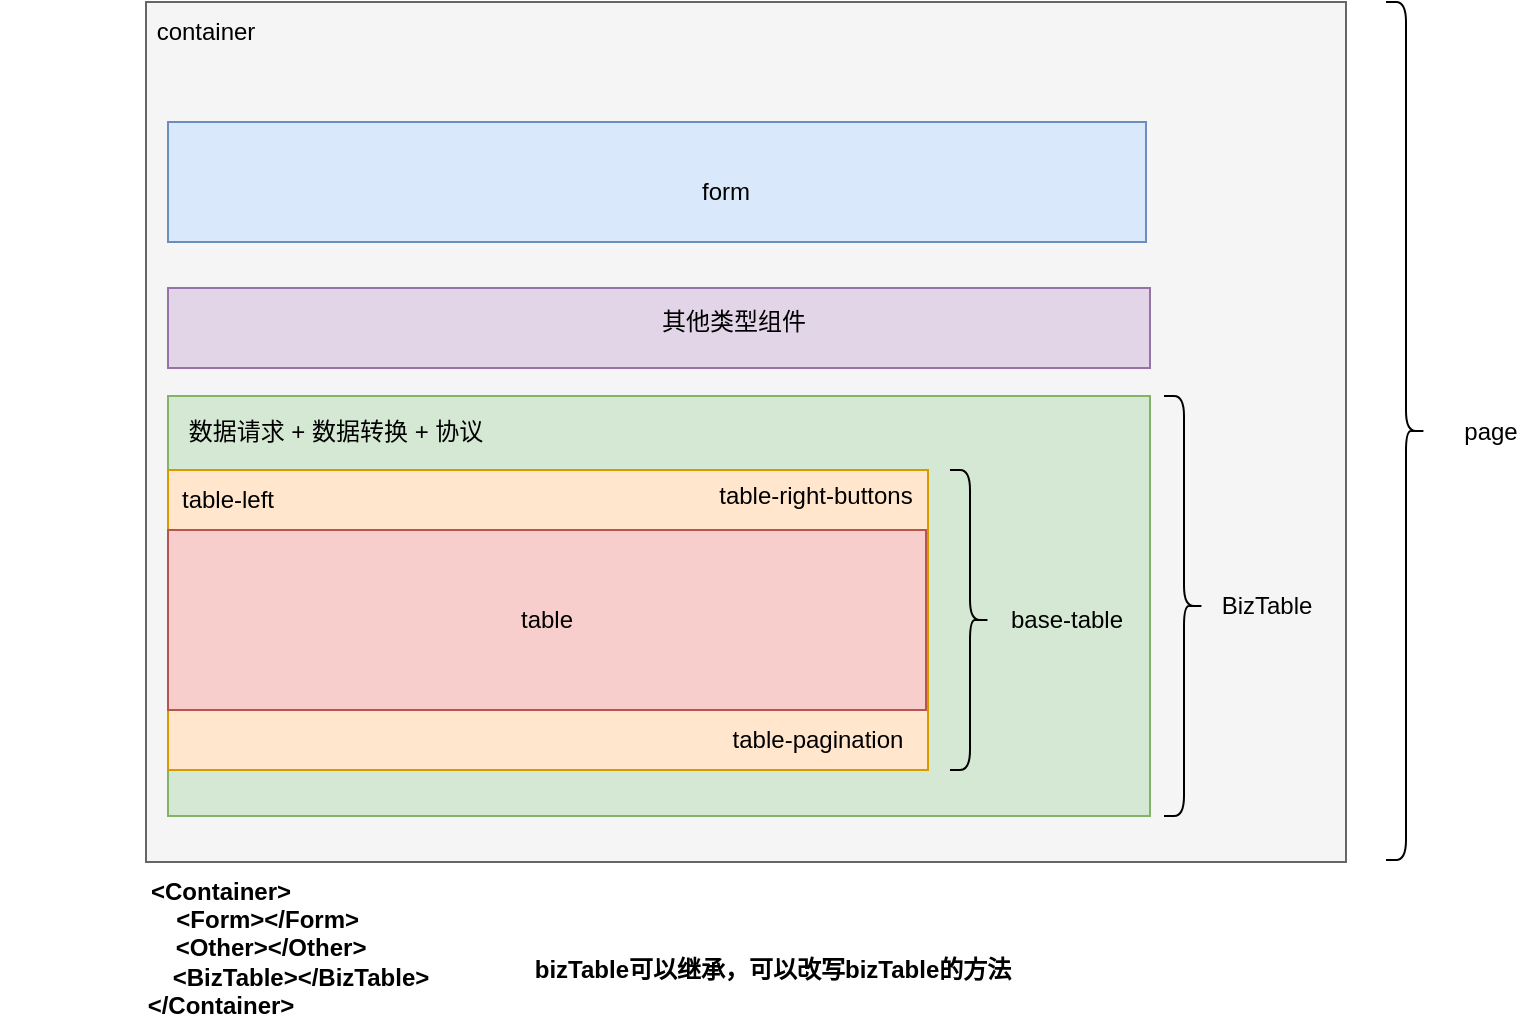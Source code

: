 <mxfile version="16.6.3" type="github">
  <diagram id="7HvGK_0wVV0udJGBjJnY" name="Page-1">
    <mxGraphModel dx="1966" dy="644" grid="0" gridSize="10" guides="1" tooltips="1" connect="1" arrows="1" fold="1" page="1" pageScale="1" pageWidth="827" pageHeight="2269" background="none" math="0" shadow="0">
      <root>
        <object label="" id="0">
          <mxCell />
        </object>
        <mxCell id="1" parent="0" />
        <mxCell id="UPWcJN7_IDx27hmjp3y5-1" value="" style="rounded=0;whiteSpace=wrap;html=1;fillColor=#f5f5f5;strokeColor=#666666;fontColor=#333333;" vertex="1" parent="1">
          <mxGeometry x="40" y="80" width="600" height="430" as="geometry" />
        </mxCell>
        <mxCell id="UPWcJN7_IDx27hmjp3y5-2" value="container" style="text;html=1;strokeColor=none;fillColor=none;align=center;verticalAlign=middle;whiteSpace=wrap;rounded=0;" vertex="1" parent="1">
          <mxGeometry x="40" y="80" width="60" height="30" as="geometry" />
        </mxCell>
        <mxCell id="UPWcJN7_IDx27hmjp3y5-3" value="" style="rounded=0;whiteSpace=wrap;html=1;fillColor=#dae8fc;strokeColor=#6c8ebf;" vertex="1" parent="1">
          <mxGeometry x="51" y="140" width="489" height="60" as="geometry" />
        </mxCell>
        <mxCell id="UPWcJN7_IDx27hmjp3y5-4" value="form" style="text;html=1;strokeColor=none;fillColor=none;align=center;verticalAlign=middle;whiteSpace=wrap;rounded=0;" vertex="1" parent="1">
          <mxGeometry x="300" y="160" width="60" height="30" as="geometry" />
        </mxCell>
        <mxCell id="UPWcJN7_IDx27hmjp3y5-5" value="" style="rounded=0;whiteSpace=wrap;html=1;fillColor=#d5e8d4;strokeColor=#82b366;" vertex="1" parent="1">
          <mxGeometry x="51" y="277" width="491" height="210" as="geometry" />
        </mxCell>
        <mxCell id="UPWcJN7_IDx27hmjp3y5-6" value="数据请求 + 数据转换 + 协议" style="text;html=1;strokeColor=none;fillColor=none;align=center;verticalAlign=middle;whiteSpace=wrap;rounded=0;" vertex="1" parent="1">
          <mxGeometry x="50" y="280" width="170" height="30" as="geometry" />
        </mxCell>
        <mxCell id="UPWcJN7_IDx27hmjp3y5-7" value="" style="rounded=0;whiteSpace=wrap;html=1;fillColor=#ffe6cc;strokeColor=#d79b00;" vertex="1" parent="1">
          <mxGeometry x="51" y="314" width="380" height="150" as="geometry" />
        </mxCell>
        <mxCell id="UPWcJN7_IDx27hmjp3y5-8" value="table-left" style="text;html=1;strokeColor=none;fillColor=none;align=center;verticalAlign=middle;whiteSpace=wrap;rounded=0;" vertex="1" parent="1">
          <mxGeometry x="51" y="314" width="60" height="30" as="geometry" />
        </mxCell>
        <mxCell id="UPWcJN7_IDx27hmjp3y5-9" value="table-right-buttons" style="text;html=1;strokeColor=none;fillColor=none;align=center;verticalAlign=middle;whiteSpace=wrap;rounded=0;" vertex="1" parent="1">
          <mxGeometry x="320" y="312" width="110" height="30" as="geometry" />
        </mxCell>
        <mxCell id="UPWcJN7_IDx27hmjp3y5-10" value="table" style="rounded=0;whiteSpace=wrap;html=1;fillColor=#f8cecc;strokeColor=#b85450;" vertex="1" parent="1">
          <mxGeometry x="51" y="344" width="379" height="90" as="geometry" />
        </mxCell>
        <mxCell id="UPWcJN7_IDx27hmjp3y5-12" value="table-pagination" style="text;html=1;strokeColor=none;fillColor=none;align=center;verticalAlign=middle;whiteSpace=wrap;rounded=0;" vertex="1" parent="1">
          <mxGeometry x="321" y="434" width="110" height="30" as="geometry" />
        </mxCell>
        <mxCell id="UPWcJN7_IDx27hmjp3y5-14" value="" style="shape=curlyBracket;whiteSpace=wrap;html=1;rounded=1;flipH=1;" vertex="1" parent="1">
          <mxGeometry x="660" y="80" width="20" height="429" as="geometry" />
        </mxCell>
        <mxCell id="UPWcJN7_IDx27hmjp3y5-15" value="page" style="text;html=1;align=center;verticalAlign=middle;resizable=0;points=[];autosize=1;strokeColor=none;fillColor=none;" vertex="1" parent="1">
          <mxGeometry x="692" y="285" width="40" height="20" as="geometry" />
        </mxCell>
        <mxCell id="UPWcJN7_IDx27hmjp3y5-17" value="" style="rounded=0;whiteSpace=wrap;html=1;fillColor=#e1d5e7;strokeColor=#9673a6;" vertex="1" parent="1">
          <mxGeometry x="51" y="223" width="491" height="40" as="geometry" />
        </mxCell>
        <mxCell id="UPWcJN7_IDx27hmjp3y5-18" value="其他类型组件" style="text;html=1;strokeColor=none;fillColor=none;align=center;verticalAlign=middle;whiteSpace=wrap;rounded=0;" vertex="1" parent="1">
          <mxGeometry x="294" y="225" width="80" height="30" as="geometry" />
        </mxCell>
        <mxCell id="UPWcJN7_IDx27hmjp3y5-19" value="&lt;b&gt;&amp;lt;Container&amp;gt;&lt;br&gt;&amp;nbsp; &amp;nbsp; &amp;nbsp; &amp;nbsp; &amp;nbsp; &amp;nbsp; &amp;nbsp; &amp;lt;Form&amp;gt;&amp;lt;/Form&amp;gt;&lt;br&gt;&amp;nbsp; &amp;nbsp; &amp;nbsp; &amp;nbsp; &amp;nbsp; &amp;nbsp; &amp;nbsp; &amp;nbsp;&amp;lt;Other&amp;gt;&amp;lt;/Other&amp;gt;&lt;br&gt;&amp;nbsp; &amp;nbsp; &amp;nbsp; &amp;nbsp; &amp;nbsp; &amp;nbsp; &amp;nbsp; &amp;nbsp; &amp;nbsp; &amp;nbsp; &amp;nbsp; &amp;nbsp; &amp;lt;BizTable&amp;gt;&amp;lt;/BizTable&amp;gt;&lt;br&gt;&amp;lt;/Container&amp;gt;&lt;/b&gt;" style="text;html=1;align=center;verticalAlign=middle;resizable=0;points=[];autosize=1;strokeColor=none;fillColor=none;" vertex="1" parent="1">
          <mxGeometry x="-33" y="513" width="220" height="80" as="geometry" />
        </mxCell>
        <mxCell id="UPWcJN7_IDx27hmjp3y5-20" value="" style="shape=curlyBracket;whiteSpace=wrap;html=1;rounded=1;flipH=1;" vertex="1" parent="1">
          <mxGeometry x="549" y="277" width="20" height="210" as="geometry" />
        </mxCell>
        <mxCell id="UPWcJN7_IDx27hmjp3y5-22" value="BizTable" style="text;html=1;align=center;verticalAlign=middle;resizable=0;points=[];autosize=1;strokeColor=none;fillColor=none;" vertex="1" parent="1">
          <mxGeometry x="572" y="373" width="55" height="18" as="geometry" />
        </mxCell>
        <mxCell id="UPWcJN7_IDx27hmjp3y5-23" value="" style="shape=curlyBracket;whiteSpace=wrap;html=1;rounded=1;flipH=1;" vertex="1" parent="1">
          <mxGeometry x="442" y="314" width="20" height="150" as="geometry" />
        </mxCell>
        <mxCell id="UPWcJN7_IDx27hmjp3y5-24" value="base-table" style="text;html=1;align=center;verticalAlign=middle;resizable=0;points=[];autosize=1;strokeColor=none;fillColor=none;" vertex="1" parent="1">
          <mxGeometry x="467" y="380" width="66" height="18" as="geometry" />
        </mxCell>
        <mxCell id="UPWcJN7_IDx27hmjp3y5-26" value="&lt;b&gt;bizTable可以继承，可以改写bizTable的方法&lt;/b&gt;" style="text;html=1;align=center;verticalAlign=middle;resizable=0;points=[];autosize=1;strokeColor=none;fillColor=none;" vertex="1" parent="1">
          <mxGeometry x="229" y="555" width="248" height="18" as="geometry" />
        </mxCell>
      </root>
    </mxGraphModel>
  </diagram>
</mxfile>
